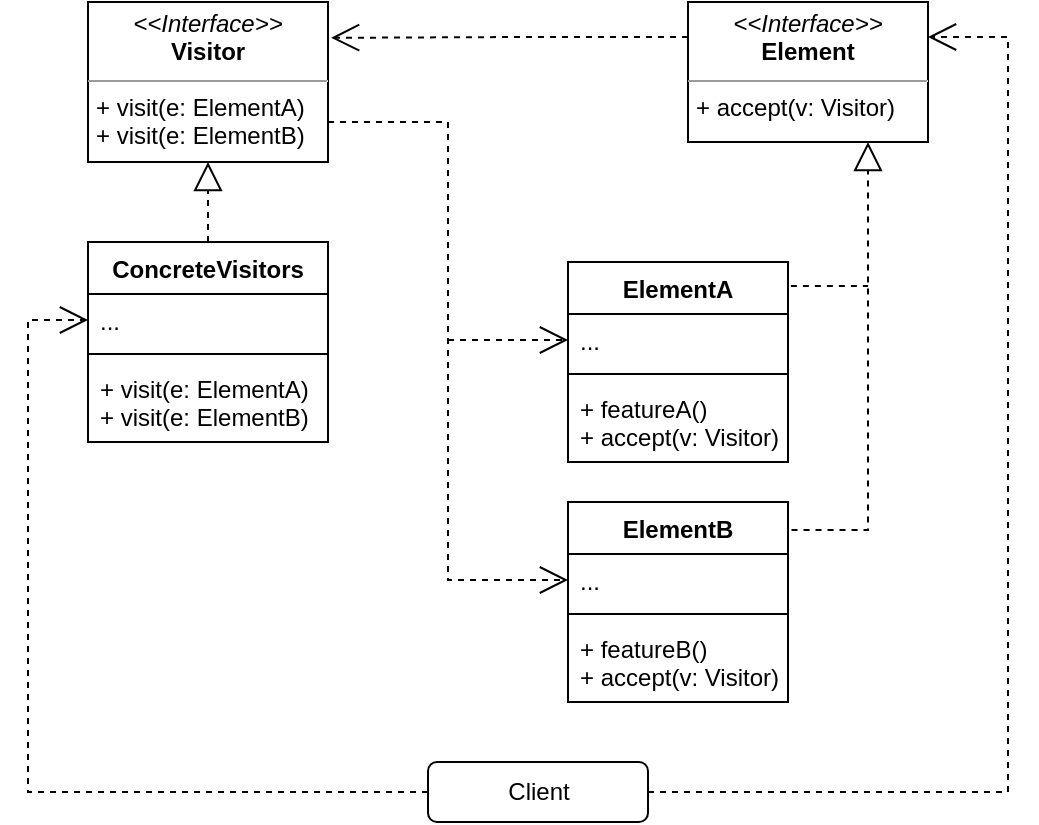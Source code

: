<mxfile version="16.1.2" type="device"><diagram id="C5RBs43oDa-KdzZeNtuy" name="Page-1"><mxGraphModel dx="782" dy="849" grid="1" gridSize="10" guides="1" tooltips="1" connect="1" arrows="1" fold="1" page="1" pageScale="1" pageWidth="827" pageHeight="1169" math="0" shadow="0"><root><mxCell id="WIyWlLk6GJQsqaUBKTNV-0"/><mxCell id="WIyWlLk6GJQsqaUBKTNV-1" parent="WIyWlLk6GJQsqaUBKTNV-0"/><mxCell id="zVd2Vc7u9F3QBOpDn39L-19" value="" style="edgeStyle=orthogonalEdgeStyle;rounded=0;orthogonalLoop=1;jettySize=auto;html=1;dashed=1;endArrow=open;endFill=0;strokeWidth=1;endSize=12;exitX=0;exitY=0.25;exitDx=0;exitDy=0;entryX=1.013;entryY=0.224;entryDx=0;entryDy=0;entryPerimeter=0;" edge="1" parent="WIyWlLk6GJQsqaUBKTNV-1" source="zVd2Vc7u9F3QBOpDn39L-0" target="zVd2Vc7u9F3QBOpDn39L-1"><mxGeometry relative="1" as="geometry"><mxPoint x="450" y="117" as="targetPoint"/></mxGeometry></mxCell><mxCell id="zVd2Vc7u9F3QBOpDn39L-0" value="&lt;p style=&quot;margin: 0px ; margin-top: 4px ; text-align: center&quot;&gt;&lt;i&gt;&amp;lt;&amp;lt;Interface&amp;gt;&amp;gt;&lt;/i&gt;&lt;br&gt;&lt;b&gt;Element&lt;/b&gt;&lt;/p&gt;&lt;hr size=&quot;1&quot;&gt;&lt;p style=&quot;margin: 0px ; margin-left: 4px&quot;&gt;+ accept(v: Visitor)&lt;/p&gt;" style="verticalAlign=top;align=left;overflow=fill;fontSize=12;fontFamily=Helvetica;html=1;" vertex="1" parent="WIyWlLk6GJQsqaUBKTNV-1"><mxGeometry x="500" y="100" width="120" height="70" as="geometry"/></mxCell><mxCell id="zVd2Vc7u9F3QBOpDn39L-1" value="&lt;p style=&quot;margin: 0px ; margin-top: 4px ; text-align: center&quot;&gt;&lt;i&gt;&amp;lt;&amp;lt;Interface&amp;gt;&amp;gt;&lt;/i&gt;&lt;br&gt;&lt;b&gt;Visitor&lt;/b&gt;&lt;/p&gt;&lt;hr size=&quot;1&quot;&gt;&lt;p style=&quot;margin: 0px ; margin-left: 4px&quot;&gt;+ visit(e: ElementA)&lt;/p&gt;&lt;p style=&quot;margin: 0px ; margin-left: 4px&quot;&gt;+ visit(e: ElementB)&lt;/p&gt;" style="verticalAlign=top;align=left;overflow=fill;fontSize=12;fontFamily=Helvetica;html=1;" vertex="1" parent="WIyWlLk6GJQsqaUBKTNV-1"><mxGeometry x="200" y="100" width="120" height="80" as="geometry"/></mxCell><mxCell id="zVd2Vc7u9F3QBOpDn39L-2" value="ElementA" style="swimlane;fontStyle=1;align=center;verticalAlign=top;childLayout=stackLayout;horizontal=1;startSize=26;horizontalStack=0;resizeParent=1;resizeParentMax=0;resizeLast=0;collapsible=1;marginBottom=0;" vertex="1" parent="WIyWlLk6GJQsqaUBKTNV-1"><mxGeometry x="440" y="230" width="110" height="100" as="geometry"/></mxCell><mxCell id="zVd2Vc7u9F3QBOpDn39L-3" value="..." style="text;strokeColor=none;fillColor=none;align=left;verticalAlign=top;spacingLeft=4;spacingRight=4;overflow=hidden;rotatable=0;points=[[0,0.5],[1,0.5]];portConstraint=eastwest;" vertex="1" parent="zVd2Vc7u9F3QBOpDn39L-2"><mxGeometry y="26" width="110" height="26" as="geometry"/></mxCell><mxCell id="zVd2Vc7u9F3QBOpDn39L-4" value="" style="line;strokeWidth=1;fillColor=none;align=left;verticalAlign=middle;spacingTop=-1;spacingLeft=3;spacingRight=3;rotatable=0;labelPosition=right;points=[];portConstraint=eastwest;" vertex="1" parent="zVd2Vc7u9F3QBOpDn39L-2"><mxGeometry y="52" width="110" height="8" as="geometry"/></mxCell><mxCell id="zVd2Vc7u9F3QBOpDn39L-5" value="+ featureA()&#10;+ accept(v: Visitor)" style="text;strokeColor=none;fillColor=none;align=left;verticalAlign=top;spacingLeft=4;spacingRight=4;overflow=hidden;rotatable=0;points=[[0,0.5],[1,0.5]];portConstraint=eastwest;" vertex="1" parent="zVd2Vc7u9F3QBOpDn39L-2"><mxGeometry y="60" width="110" height="40" as="geometry"/></mxCell><mxCell id="zVd2Vc7u9F3QBOpDn39L-6" value="ElementB" style="swimlane;fontStyle=1;align=center;verticalAlign=top;childLayout=stackLayout;horizontal=1;startSize=26;horizontalStack=0;resizeParent=1;resizeParentMax=0;resizeLast=0;collapsible=1;marginBottom=0;" vertex="1" parent="WIyWlLk6GJQsqaUBKTNV-1"><mxGeometry x="440" y="350" width="110" height="100" as="geometry"/></mxCell><mxCell id="zVd2Vc7u9F3QBOpDn39L-7" value="..." style="text;strokeColor=none;fillColor=none;align=left;verticalAlign=top;spacingLeft=4;spacingRight=4;overflow=hidden;rotatable=0;points=[[0,0.5],[1,0.5]];portConstraint=eastwest;" vertex="1" parent="zVd2Vc7u9F3QBOpDn39L-6"><mxGeometry y="26" width="110" height="26" as="geometry"/></mxCell><mxCell id="zVd2Vc7u9F3QBOpDn39L-8" value="" style="line;strokeWidth=1;fillColor=none;align=left;verticalAlign=middle;spacingTop=-1;spacingLeft=3;spacingRight=3;rotatable=0;labelPosition=right;points=[];portConstraint=eastwest;" vertex="1" parent="zVd2Vc7u9F3QBOpDn39L-6"><mxGeometry y="52" width="110" height="8" as="geometry"/></mxCell><mxCell id="zVd2Vc7u9F3QBOpDn39L-9" value="+ featureB()&#10;+ accept(v: Visitor)" style="text;strokeColor=none;fillColor=none;align=left;verticalAlign=top;spacingLeft=4;spacingRight=4;overflow=hidden;rotatable=0;points=[[0,0.5],[1,0.5]];portConstraint=eastwest;" vertex="1" parent="zVd2Vc7u9F3QBOpDn39L-6"><mxGeometry y="60" width="110" height="40" as="geometry"/></mxCell><mxCell id="zVd2Vc7u9F3QBOpDn39L-10" value="ConcreteVisitors" style="swimlane;fontStyle=1;align=center;verticalAlign=top;childLayout=stackLayout;horizontal=1;startSize=26;horizontalStack=0;resizeParent=1;resizeParentMax=0;resizeLast=0;collapsible=1;marginBottom=0;" vertex="1" parent="WIyWlLk6GJQsqaUBKTNV-1"><mxGeometry x="200" y="220" width="120" height="100" as="geometry"/></mxCell><mxCell id="zVd2Vc7u9F3QBOpDn39L-11" value="..." style="text;strokeColor=none;fillColor=none;align=left;verticalAlign=top;spacingLeft=4;spacingRight=4;overflow=hidden;rotatable=0;points=[[0,0.5],[1,0.5]];portConstraint=eastwest;" vertex="1" parent="zVd2Vc7u9F3QBOpDn39L-10"><mxGeometry y="26" width="120" height="26" as="geometry"/></mxCell><mxCell id="zVd2Vc7u9F3QBOpDn39L-12" value="" style="line;strokeWidth=1;fillColor=none;align=left;verticalAlign=middle;spacingTop=-1;spacingLeft=3;spacingRight=3;rotatable=0;labelPosition=right;points=[];portConstraint=eastwest;" vertex="1" parent="zVd2Vc7u9F3QBOpDn39L-10"><mxGeometry y="52" width="120" height="8" as="geometry"/></mxCell><mxCell id="zVd2Vc7u9F3QBOpDn39L-13" value="+ visit(e: ElementA)&#10;+ visit(e: ElementB)" style="text;strokeColor=none;fillColor=none;align=left;verticalAlign=top;spacingLeft=4;spacingRight=4;overflow=hidden;rotatable=0;points=[[0,0.5],[1,0.5]];portConstraint=eastwest;" vertex="1" parent="zVd2Vc7u9F3QBOpDn39L-10"><mxGeometry y="60" width="120" height="40" as="geometry"/></mxCell><mxCell id="zVd2Vc7u9F3QBOpDn39L-15" value="" style="endArrow=block;dashed=1;endFill=0;endSize=12;html=1;rounded=0;entryX=0.5;entryY=1;entryDx=0;entryDy=0;" edge="1" parent="WIyWlLk6GJQsqaUBKTNV-1" target="zVd2Vc7u9F3QBOpDn39L-1"><mxGeometry width="160" relative="1" as="geometry"><mxPoint x="260" y="220" as="sourcePoint"/><mxPoint x="360" y="230" as="targetPoint"/></mxGeometry></mxCell><mxCell id="zVd2Vc7u9F3QBOpDn39L-23" value="" style="endArrow=block;dashed=1;endFill=0;endSize=12;html=1;rounded=0;strokeWidth=1;exitX=1.016;exitY=0.14;exitDx=0;exitDy=0;exitPerimeter=0;entryX=0.75;entryY=1;entryDx=0;entryDy=0;" edge="1" parent="WIyWlLk6GJQsqaUBKTNV-1" source="zVd2Vc7u9F3QBOpDn39L-6" target="zVd2Vc7u9F3QBOpDn39L-0"><mxGeometry width="160" relative="1" as="geometry"><mxPoint x="460" y="230" as="sourcePoint"/><mxPoint x="620" y="230" as="targetPoint"/><Array as="points"><mxPoint x="590" y="364"/></Array></mxGeometry></mxCell><mxCell id="zVd2Vc7u9F3QBOpDn39L-25" value="" style="endArrow=none;dashed=1;endFill=0;endSize=12;html=1;rounded=0;strokeWidth=1;exitX=1.013;exitY=0.12;exitDx=0;exitDy=0;exitPerimeter=0;" edge="1" parent="WIyWlLk6GJQsqaUBKTNV-1" source="zVd2Vc7u9F3QBOpDn39L-2"><mxGeometry width="160" relative="1" as="geometry"><mxPoint x="460" y="280" as="sourcePoint"/><mxPoint x="590" y="242" as="targetPoint"/></mxGeometry></mxCell><mxCell id="zVd2Vc7u9F3QBOpDn39L-26" value="" style="endArrow=open;endFill=1;endSize=12;html=1;rounded=0;dashed=1;strokeWidth=1;exitX=1;exitY=0.75;exitDx=0;exitDy=0;" edge="1" parent="WIyWlLk6GJQsqaUBKTNV-1" source="zVd2Vc7u9F3QBOpDn39L-1"><mxGeometry width="160" relative="1" as="geometry"><mxPoint x="320" y="290" as="sourcePoint"/><mxPoint x="440" y="389" as="targetPoint"/><Array as="points"><mxPoint x="380" y="160"/><mxPoint x="380" y="389"/></Array></mxGeometry></mxCell><mxCell id="zVd2Vc7u9F3QBOpDn39L-28" value="" style="endArrow=open;endFill=1;endSize=12;html=1;rounded=0;dashed=1;strokeWidth=1;entryX=0;entryY=0.5;entryDx=0;entryDy=0;" edge="1" parent="WIyWlLk6GJQsqaUBKTNV-1" target="zVd2Vc7u9F3QBOpDn39L-3"><mxGeometry width="160" relative="1" as="geometry"><mxPoint x="380" y="269" as="sourcePoint"/><mxPoint x="450" y="399" as="targetPoint"/><Array as="points"><mxPoint x="390" y="269"/></Array></mxGeometry></mxCell><mxCell id="zVd2Vc7u9F3QBOpDn39L-29" value="Client" style="html=1;rounded=1;" vertex="1" parent="WIyWlLk6GJQsqaUBKTNV-1"><mxGeometry x="370" y="480" width="110" height="30" as="geometry"/></mxCell><mxCell id="zVd2Vc7u9F3QBOpDn39L-30" value="" style="edgeStyle=orthogonalEdgeStyle;rounded=0;orthogonalLoop=1;jettySize=auto;html=1;entryX=0;entryY=0.5;entryDx=0;entryDy=0;dashed=1;endArrow=open;endFill=0;strokeWidth=1;endSize=12;exitX=0;exitY=0.5;exitDx=0;exitDy=0;" edge="1" parent="WIyWlLk6GJQsqaUBKTNV-1" source="zVd2Vc7u9F3QBOpDn39L-29" target="zVd2Vc7u9F3QBOpDn39L-11"><mxGeometry relative="1" as="geometry"><mxPoint x="510.36" y="130.3" as="sourcePoint"/><mxPoint x="330.0" y="130" as="targetPoint"/><Array as="points"><mxPoint x="170" y="495"/><mxPoint x="170" y="259"/></Array></mxGeometry></mxCell><mxCell id="zVd2Vc7u9F3QBOpDn39L-31" value="" style="edgeStyle=orthogonalEdgeStyle;rounded=0;orthogonalLoop=1;jettySize=auto;html=1;entryX=1;entryY=0.25;entryDx=0;entryDy=0;dashed=1;endArrow=open;endFill=0;strokeWidth=1;endSize=12;exitX=1;exitY=0.5;exitDx=0;exitDy=0;" edge="1" parent="WIyWlLk6GJQsqaUBKTNV-1" source="zVd2Vc7u9F3QBOpDn39L-29" target="zVd2Vc7u9F3QBOpDn39L-0"><mxGeometry relative="1" as="geometry"><mxPoint x="380.0" y="545" as="sourcePoint"/><mxPoint x="210" y="269.0" as="targetPoint"/><Array as="points"><mxPoint x="660" y="495"/><mxPoint x="660" y="118"/></Array></mxGeometry></mxCell></root></mxGraphModel></diagram></mxfile>